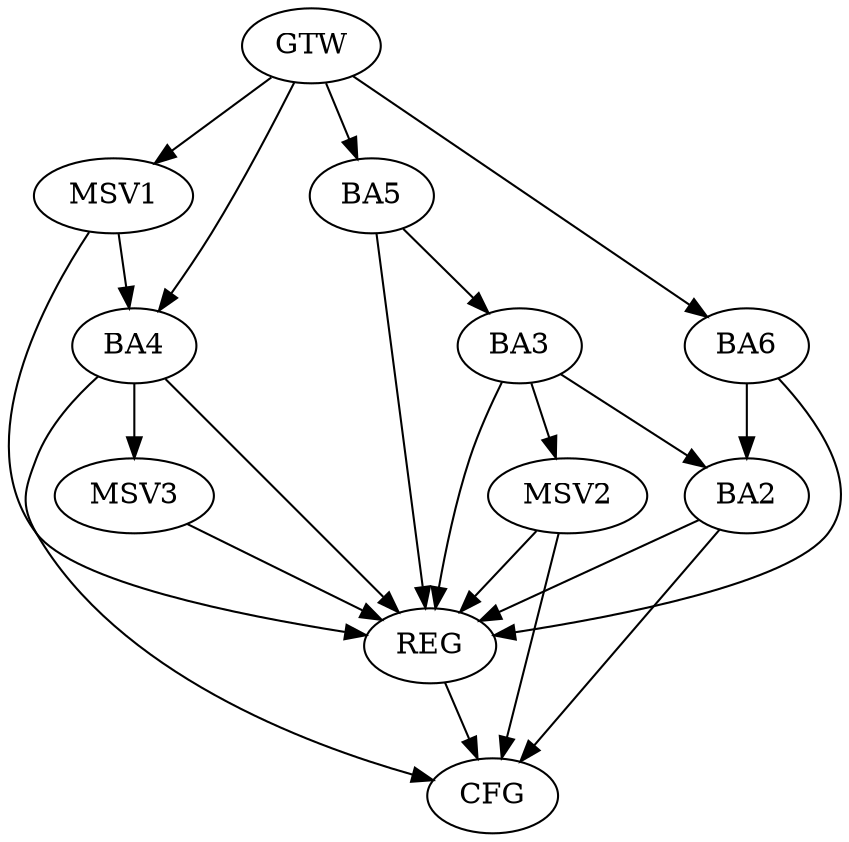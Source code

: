 strict digraph G {
  BA2 [ label="BA2" ];
  BA3 [ label="BA3" ];
  BA4 [ label="BA4" ];
  BA5 [ label="BA5" ];
  BA6 [ label="BA6" ];
  GTW [ label="GTW" ];
  REG [ label="REG" ];
  CFG [ label="CFG" ];
  MSV1 [ label="MSV1" ];
  MSV2 [ label="MSV2" ];
  MSV3 [ label="MSV3" ];
  BA3 -> BA2;
  BA5 -> BA3;
  BA6 -> BA2;
  GTW -> BA4;
  GTW -> BA5;
  GTW -> BA6;
  BA2 -> REG;
  BA3 -> REG;
  BA4 -> REG;
  BA5 -> REG;
  BA6 -> REG;
  BA2 -> CFG;
  BA4 -> CFG;
  REG -> CFG;
  MSV1 -> BA4;
  GTW -> MSV1;
  MSV1 -> REG;
  BA3 -> MSV2;
  MSV2 -> REG;
  MSV2 -> CFG;
  BA4 -> MSV3;
  MSV3 -> REG;
}
